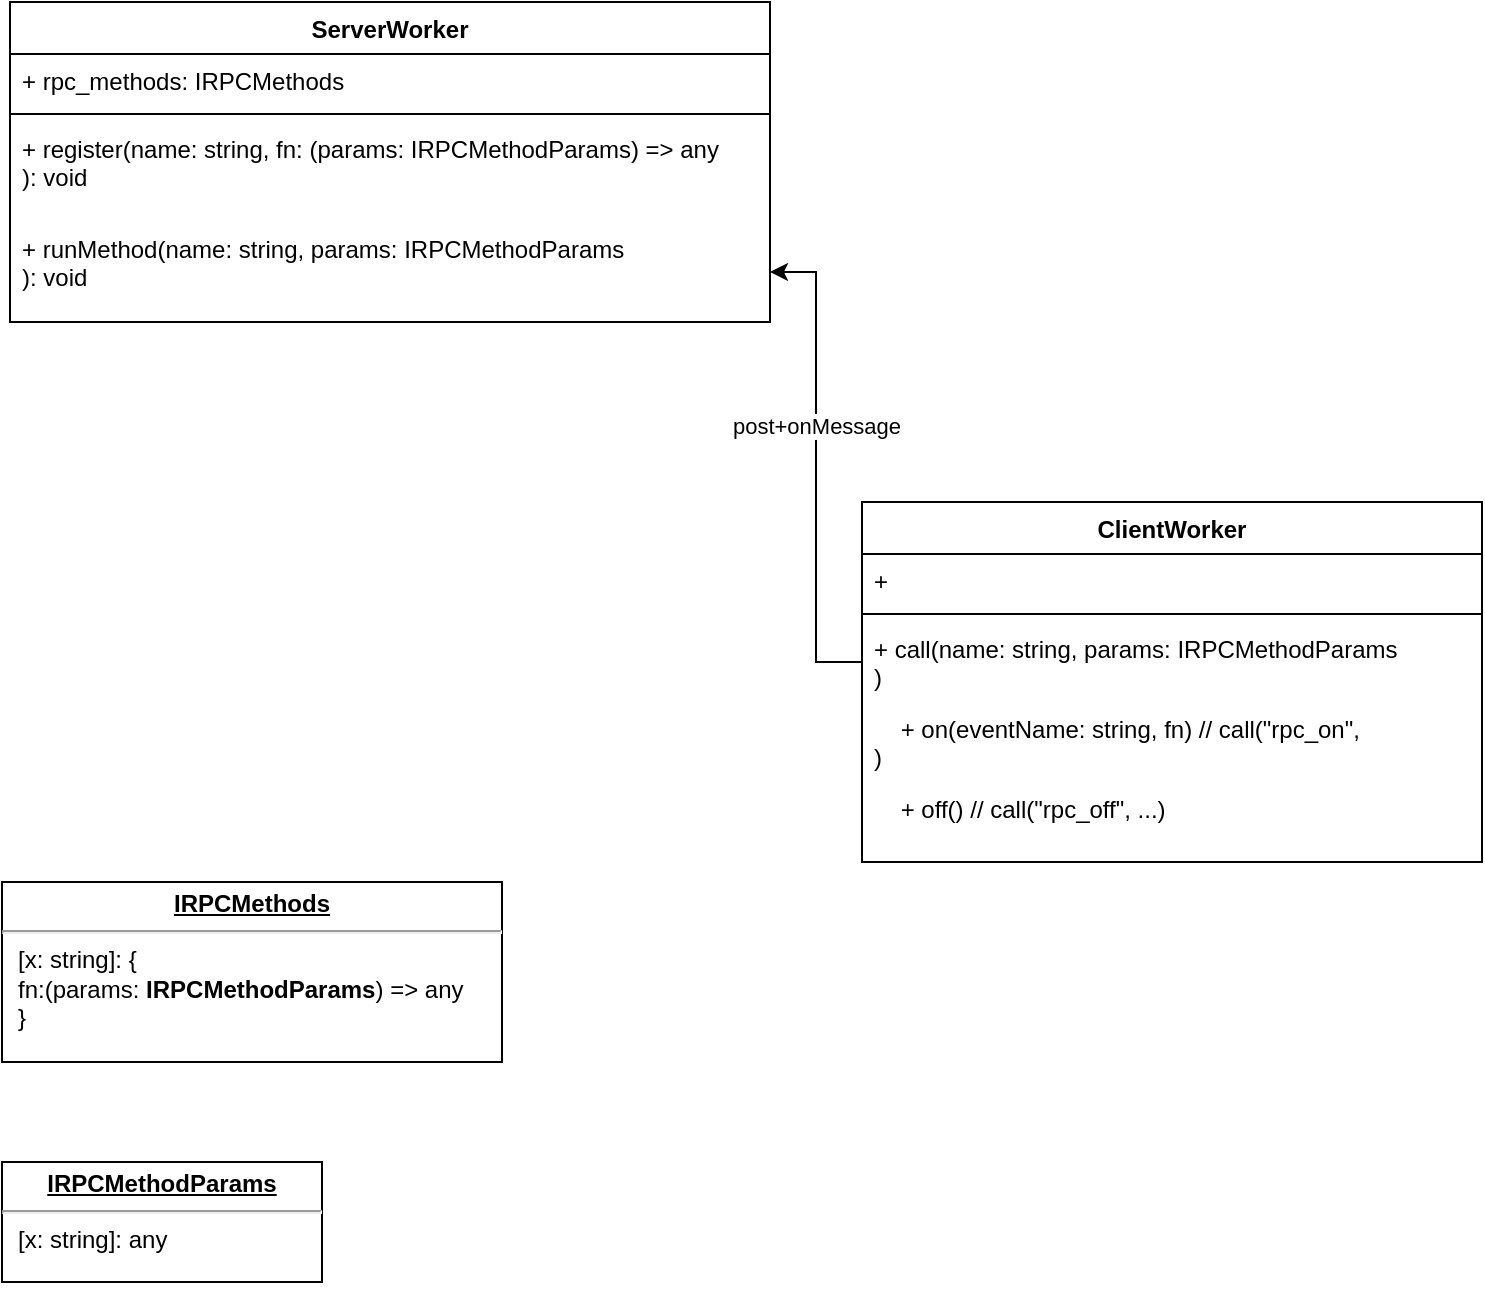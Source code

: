 <mxfile version="13.1.3" pages="2">
    <diagram id="6hGFLwfOUW9BJ-s0fimq" name="内部实现">
        <mxGraphModel dx="1122" dy="641" grid="1" gridSize="10" guides="1" tooltips="1" connect="1" arrows="1" fold="1" page="1" pageScale="1" pageWidth="827" pageHeight="1169" math="0" shadow="0">
            <root>
                <mxCell id="0"/>
                <mxCell id="1" parent="0"/>
                <mxCell id="jOXM-FT1-cvVt0MKiYA--21" style="edgeStyle=orthogonalEdgeStyle;rounded=0;orthogonalLoop=1;jettySize=auto;html=1;" edge="1" parent="1" source="jOXM-FT1-cvVt0MKiYA--19" target="jOXM-FT1-cvVt0MKiYA--15">
                    <mxGeometry relative="1" as="geometry"/>
                </mxCell>
                <mxCell id="jOXM-FT1-cvVt0MKiYA--22" value="post+onMessage" style="edgeLabel;html=1;align=center;verticalAlign=middle;resizable=0;points=[];" vertex="1" connectable="0" parent="jOXM-FT1-cvVt0MKiYA--21">
                    <mxGeometry x="0.176" relative="1" as="geometry">
                        <mxPoint as="offset"/>
                    </mxGeometry>
                </mxCell>
                <mxCell id="jOXM-FT1-cvVt0MKiYA--26" value="&lt;p style=&quot;margin: 0px ; margin-top: 4px ; text-align: center ; text-decoration: underline&quot;&gt;&lt;b&gt;IRPCMethods&lt;/b&gt;&lt;/p&gt;&lt;hr&gt;&lt;p style=&quot;margin: 0px ; margin-left: 8px&quot;&gt;[x: string]: {&lt;/p&gt;&lt;p style=&quot;margin: 0px ; margin-left: 8px&quot;&gt;fn:(params:&amp;nbsp;&lt;b style=&quot;text-align: center&quot;&gt;IRPCMethodParams&lt;/b&gt;) =&amp;gt; any&lt;/p&gt;&lt;p style=&quot;margin: 0px ; margin-left: 8px&quot;&gt;}&lt;/p&gt;" style="verticalAlign=top;align=left;overflow=fill;fontSize=12;fontFamily=Helvetica;html=1;" vertex="1" parent="1">
                    <mxGeometry x="30" y="530" width="250" height="90" as="geometry"/>
                </mxCell>
                <mxCell id="jOXM-FT1-cvVt0MKiYA--27" value="&lt;p style=&quot;margin: 0px ; margin-top: 4px ; text-align: center ; text-decoration: underline&quot;&gt;&lt;b&gt;IRPCMethodParams&lt;/b&gt;&lt;/p&gt;&lt;hr&gt;&lt;p style=&quot;margin: 0px ; margin-left: 8px&quot;&gt;[x: string]: any&lt;/p&gt;" style="verticalAlign=top;align=left;overflow=fill;fontSize=12;fontFamily=Helvetica;html=1;" vertex="1" parent="1">
                    <mxGeometry x="30" y="670" width="160" height="60" as="geometry"/>
                </mxCell>
                <mxCell id="jOXM-FT1-cvVt0MKiYA--28" style="edgeStyle=orthogonalEdgeStyle;rounded=0;orthogonalLoop=1;jettySize=auto;html=1;exitX=0.5;exitY=1;exitDx=0;exitDy=0;" edge="1" parent="1" source="jOXM-FT1-cvVt0MKiYA--27" target="jOXM-FT1-cvVt0MKiYA--27">
                    <mxGeometry relative="1" as="geometry"/>
                </mxCell>
                <mxCell id="jOXM-FT1-cvVt0MKiYA--11" value="ServerWorker" style="swimlane;fontStyle=1;align=center;verticalAlign=top;childLayout=stackLayout;horizontal=1;startSize=26;horizontalStack=0;resizeParent=1;resizeParentMax=0;resizeLast=0;collapsible=1;marginBottom=0;" vertex="1" parent="1">
                    <mxGeometry x="34" y="90" width="380" height="160" as="geometry">
                        <mxRectangle x="70" y="80" width="110" height="26" as="alternateBounds"/>
                    </mxGeometry>
                </mxCell>
                <mxCell id="jOXM-FT1-cvVt0MKiYA--12" value="+ rpc_methods: IRPCMethods" style="text;strokeColor=none;fillColor=none;align=left;verticalAlign=top;spacingLeft=4;spacingRight=4;overflow=hidden;rotatable=0;points=[[0,0.5],[1,0.5]];portConstraint=eastwest;" vertex="1" parent="jOXM-FT1-cvVt0MKiYA--11">
                    <mxGeometry y="26" width="380" height="26" as="geometry"/>
                </mxCell>
                <mxCell id="jOXM-FT1-cvVt0MKiYA--13" value="" style="line;strokeWidth=1;fillColor=none;align=left;verticalAlign=middle;spacingTop=-1;spacingLeft=3;spacingRight=3;rotatable=0;labelPosition=right;points=[];portConstraint=eastwest;" vertex="1" parent="jOXM-FT1-cvVt0MKiYA--11">
                    <mxGeometry y="52" width="380" height="8" as="geometry"/>
                </mxCell>
                <mxCell id="jOXM-FT1-cvVt0MKiYA--14" value="+ register(name: string, fn: (params: IRPCMethodParams) =&gt; any&#10;): void" style="text;strokeColor=none;fillColor=none;align=left;verticalAlign=top;spacingLeft=4;spacingRight=4;overflow=hidden;rotatable=0;points=[[0,0.5],[1,0.5]];portConstraint=eastwest;" vertex="1" parent="jOXM-FT1-cvVt0MKiYA--11">
                    <mxGeometry y="60" width="380" height="50" as="geometry"/>
                </mxCell>
                <mxCell id="jOXM-FT1-cvVt0MKiYA--15" value="+ runMethod(name: string, params: IRPCMethodParams&#10;): void" style="text;strokeColor=none;fillColor=none;align=left;verticalAlign=top;spacingLeft=4;spacingRight=4;overflow=hidden;rotatable=0;points=[[0,0.5],[1,0.5]];portConstraint=eastwest;" vertex="1" parent="jOXM-FT1-cvVt0MKiYA--11">
                    <mxGeometry y="110" width="380" height="50" as="geometry"/>
                </mxCell>
                <mxCell id="jOXM-FT1-cvVt0MKiYA--16" value="ClientWorker" style="swimlane;fontStyle=1;align=center;verticalAlign=top;childLayout=stackLayout;horizontal=1;startSize=26;horizontalStack=0;resizeParent=1;resizeParentMax=0;resizeLast=0;collapsible=1;marginBottom=0;" vertex="1" parent="1">
                    <mxGeometry x="460" y="340" width="310" height="180" as="geometry"/>
                </mxCell>
                <mxCell id="jOXM-FT1-cvVt0MKiYA--17" value="+ " style="text;strokeColor=none;fillColor=none;align=left;verticalAlign=top;spacingLeft=4;spacingRight=4;overflow=hidden;rotatable=0;points=[[0,0.5],[1,0.5]];portConstraint=eastwest;" vertex="1" parent="jOXM-FT1-cvVt0MKiYA--16">
                    <mxGeometry y="26" width="310" height="26" as="geometry"/>
                </mxCell>
                <mxCell id="jOXM-FT1-cvVt0MKiYA--18" value="" style="line;strokeWidth=1;fillColor=none;align=left;verticalAlign=middle;spacingTop=-1;spacingLeft=3;spacingRight=3;rotatable=0;labelPosition=right;points=[];portConstraint=eastwest;" vertex="1" parent="jOXM-FT1-cvVt0MKiYA--16">
                    <mxGeometry y="52" width="310" height="8" as="geometry"/>
                </mxCell>
                <mxCell id="jOXM-FT1-cvVt0MKiYA--19" value="+ call(name: string, params: IRPCMethodParams&#10;)" style="text;strokeColor=none;fillColor=none;align=left;verticalAlign=top;spacingLeft=4;spacingRight=4;overflow=hidden;rotatable=0;points=[[0,0.5],[1,0.5]];portConstraint=eastwest;" vertex="1" parent="jOXM-FT1-cvVt0MKiYA--16">
                    <mxGeometry y="60" width="310" height="40" as="geometry"/>
                </mxCell>
                <mxCell id="gXasSLuEYv3nEdgZNRkb-4" value="    + on(eventName: string, fn) // call(&quot;rpc_on&quot;, &#10;)" style="text;strokeColor=none;fillColor=none;align=left;verticalAlign=top;spacingLeft=4;spacingRight=4;overflow=hidden;rotatable=0;points=[[0,0.5],[1,0.5]];portConstraint=eastwest;" vertex="1" parent="jOXM-FT1-cvVt0MKiYA--16">
                    <mxGeometry y="100" width="310" height="40" as="geometry"/>
                </mxCell>
                <mxCell id="gXasSLuEYv3nEdgZNRkb-5" value="    + off() // call(&quot;rpc_off&quot;, ...)" style="text;strokeColor=none;fillColor=none;align=left;verticalAlign=top;spacingLeft=4;spacingRight=4;overflow=hidden;rotatable=0;points=[[0,0.5],[1,0.5]];portConstraint=eastwest;" vertex="1" parent="jOXM-FT1-cvVt0MKiYA--16">
                    <mxGeometry y="140" width="310" height="40" as="geometry"/>
                </mxCell>
            </root>
        </mxGraphModel>
    </diagram>
    <diagram id="UXj7qPXRAug2HwEHLvp0" name="使用场景">
        <mxGraphModel dx="1122" dy="641" grid="1" gridSize="10" guides="1" tooltips="1" connect="1" arrows="1" fold="1" page="1" pageScale="1" pageWidth="827" pageHeight="1169" math="0" shadow="0">
            <root>
                <mxCell id="n_pkP-RTFJkKKBHW7Ze8-0"/>
                <mxCell id="n_pkP-RTFJkKKBHW7Ze8-1" parent="n_pkP-RTFJkKKBHW7Ze8-0"/>
            </root>
        </mxGraphModel>
    </diagram>
</mxfile>